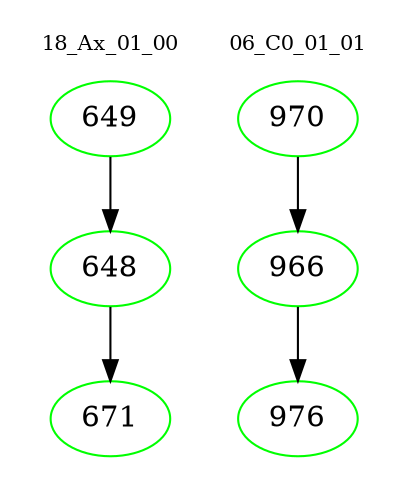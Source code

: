 digraph{
subgraph cluster_0 {
color = white
label = "18_Ax_01_00";
fontsize=10;
T0_649 [label="649", color="green"]
T0_649 -> T0_648 [color="black"]
T0_648 [label="648", color="green"]
T0_648 -> T0_671 [color="black"]
T0_671 [label="671", color="green"]
}
subgraph cluster_1 {
color = white
label = "06_C0_01_01";
fontsize=10;
T1_970 [label="970", color="green"]
T1_970 -> T1_966 [color="black"]
T1_966 [label="966", color="green"]
T1_966 -> T1_976 [color="black"]
T1_976 [label="976", color="green"]
}
}
